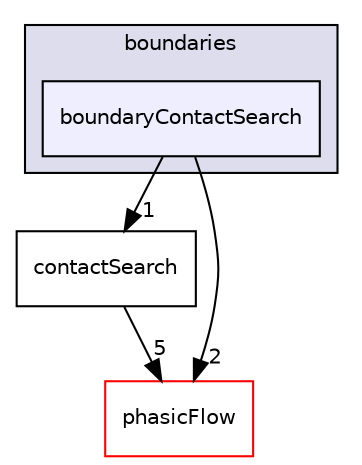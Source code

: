 digraph "src/Interaction/contactSearch/boundaries/boundaryContactSearch" {
  compound=true
  node [ fontsize="10", fontname="Helvetica"];
  edge [ labelfontsize="10", labelfontname="Helvetica"];
  subgraph clusterdir_0280112193e77914c03f2ec4d47dabd6 {
    graph [ bgcolor="#ddddee", pencolor="black", label="boundaries" fontname="Helvetica", fontsize="10", URL="dir_0280112193e77914c03f2ec4d47dabd6.html"]
  dir_4a4332be6b0f27ffdc9e42bc4f14242d [shape=box, label="boundaryContactSearch", style="filled", fillcolor="#eeeeff", pencolor="black", URL="dir_4a4332be6b0f27ffdc9e42bc4f14242d.html"];
  }
  dir_081024c58b2f43ae7e866c8d36ecbcf7 [shape=box label="contactSearch" URL="dir_081024c58b2f43ae7e866c8d36ecbcf7.html"];
  dir_cd7a5046d028e114fc17b2ebc2bd02d2 [shape=box label="phasicFlow" fillcolor="white" style="filled" color="red" URL="dir_cd7a5046d028e114fc17b2ebc2bd02d2.html"];
  dir_081024c58b2f43ae7e866c8d36ecbcf7->dir_cd7a5046d028e114fc17b2ebc2bd02d2 [headlabel="5", labeldistance=1.5 headhref="dir_000027_000031.html"];
  dir_4a4332be6b0f27ffdc9e42bc4f14242d->dir_081024c58b2f43ae7e866c8d36ecbcf7 [headlabel="1", labeldistance=1.5 headhref="dir_000025_000027.html"];
  dir_4a4332be6b0f27ffdc9e42bc4f14242d->dir_cd7a5046d028e114fc17b2ebc2bd02d2 [headlabel="2", labeldistance=1.5 headhref="dir_000025_000031.html"];
}
